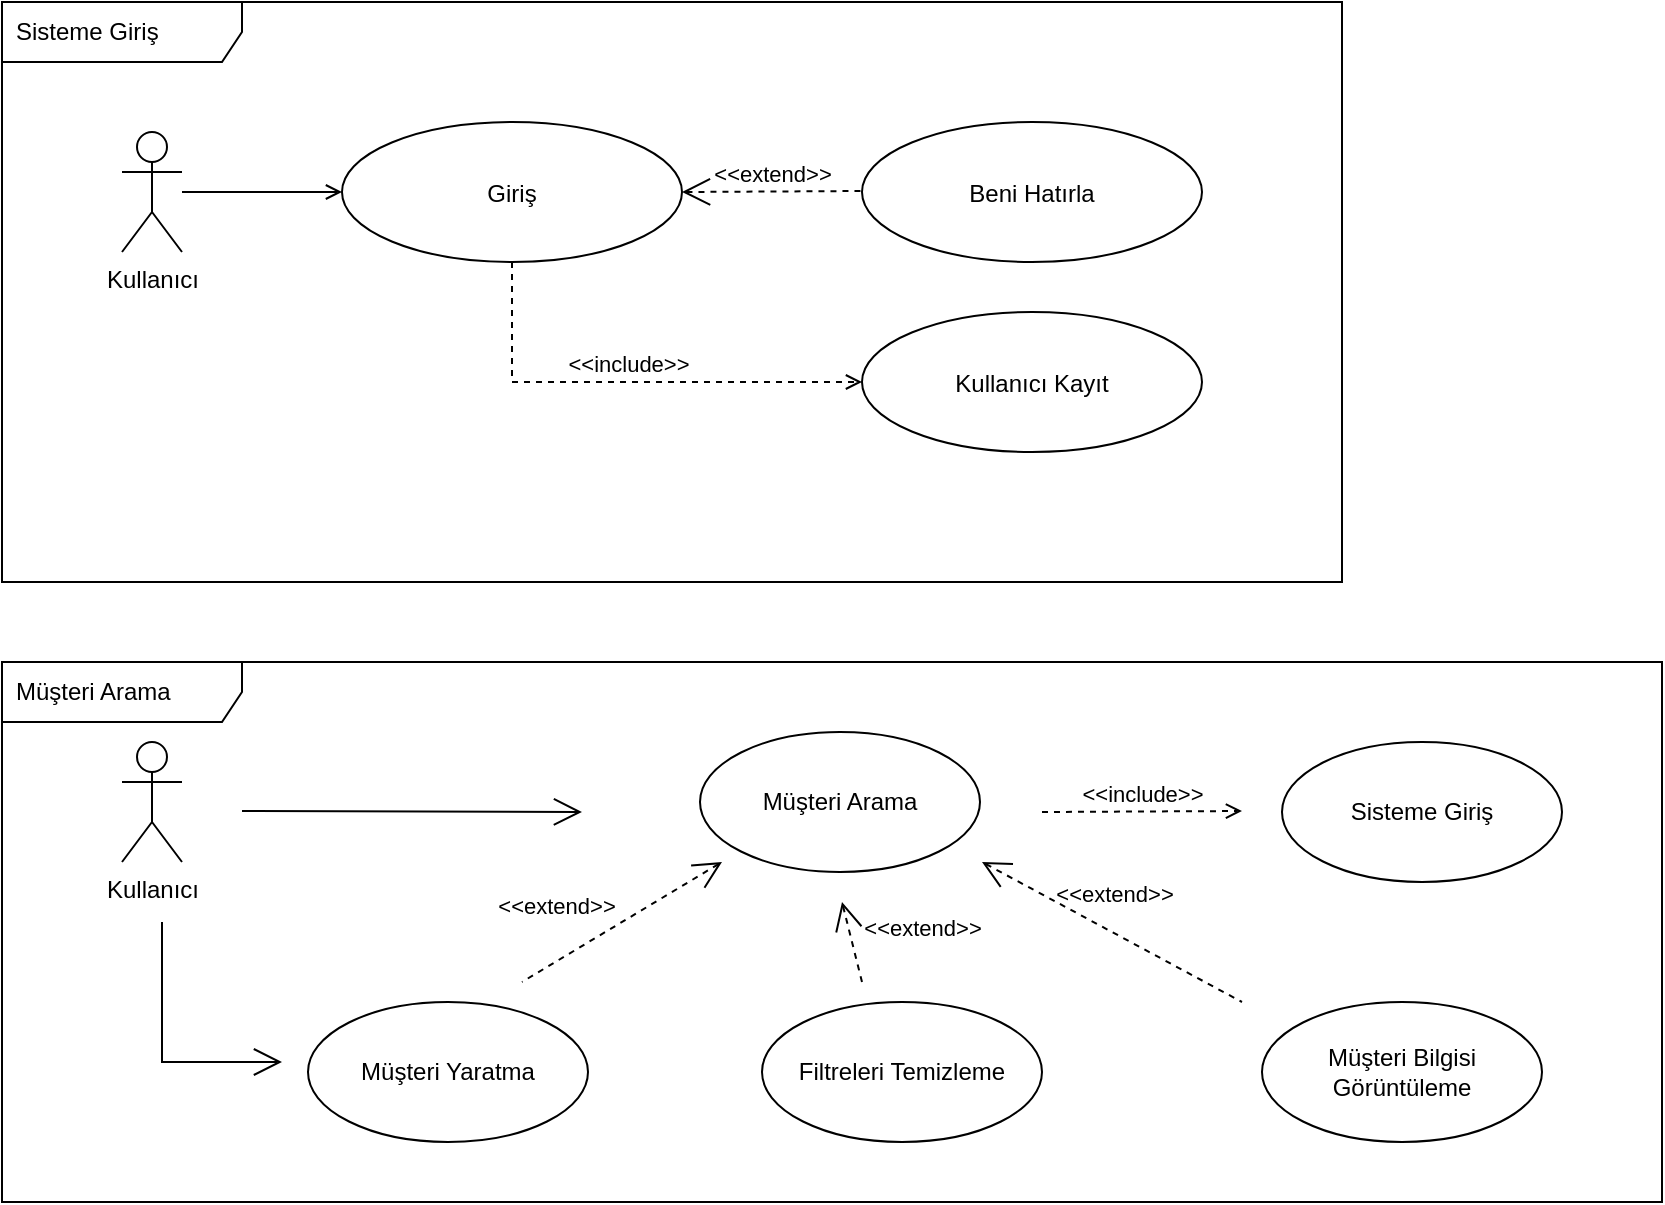 <mxfile version="20.7.2" type="github">
  <diagram id="ET5Hn8V05vsVDeW5QQIa" name="Page-1">
    <mxGraphModel dx="1434" dy="2907" grid="1" gridSize="10" guides="1" tooltips="1" connect="1" arrows="1" fold="1" page="1" pageScale="1" pageWidth="850" pageHeight="1100" math="0" shadow="0">
      <root>
        <mxCell id="0" />
        <mxCell id="1" parent="0" />
        <mxCell id="RHdUkswQdlGe0OStJKvr-1" value="Sisteme Giriş" style="shape=umlFrame;whiteSpace=wrap;html=1;width=120;height=30;boundedLbl=1;verticalAlign=middle;align=left;spacingLeft=5;" vertex="1" parent="1">
          <mxGeometry x="10" y="-2180" width="670" height="290" as="geometry" />
        </mxCell>
        <mxCell id="RHdUkswQdlGe0OStJKvr-2" style="edgeStyle=orthogonalEdgeStyle;rounded=0;orthogonalLoop=1;jettySize=auto;html=1;entryX=0;entryY=0.5;entryDx=0;entryDy=0;endArrow=open;endFill=0;" edge="1" parent="1" source="RHdUkswQdlGe0OStJKvr-3" target="RHdUkswQdlGe0OStJKvr-4">
          <mxGeometry relative="1" as="geometry" />
        </mxCell>
        <mxCell id="RHdUkswQdlGe0OStJKvr-3" value="Kullanıcı" style="shape=umlActor;verticalLabelPosition=bottom;verticalAlign=top;html=1;" vertex="1" parent="1">
          <mxGeometry x="70" y="-2115" width="30" height="60" as="geometry" />
        </mxCell>
        <mxCell id="RHdUkswQdlGe0OStJKvr-4" value="Giriş" style="ellipse;" vertex="1" parent="1">
          <mxGeometry x="180" y="-2120" width="170" height="70" as="geometry" />
        </mxCell>
        <mxCell id="RHdUkswQdlGe0OStJKvr-5" value="Beni Hatırla" style="ellipse;" vertex="1" parent="1">
          <mxGeometry x="440" y="-2120" width="170" height="70" as="geometry" />
        </mxCell>
        <mxCell id="RHdUkswQdlGe0OStJKvr-6" value="&amp;lt;&amp;lt;extend&amp;gt;&amp;gt;" style="edgeStyle=none;html=1;startArrow=open;endArrow=none;startSize=12;verticalAlign=bottom;dashed=1;labelBackgroundColor=none;rounded=0;" edge="1" parent="1">
          <mxGeometry width="160" relative="1" as="geometry">
            <mxPoint x="350" y="-2085" as="sourcePoint" />
            <mxPoint x="440" y="-2085.5" as="targetPoint" />
          </mxGeometry>
        </mxCell>
        <mxCell id="RHdUkswQdlGe0OStJKvr-7" value="Kullanıcı Kayıt" style="ellipse;" vertex="1" parent="1">
          <mxGeometry x="440" y="-2025" width="170" height="70" as="geometry" />
        </mxCell>
        <mxCell id="RHdUkswQdlGe0OStJKvr-8" value="&amp;lt;&amp;lt;include&amp;gt;&amp;gt;" style="html=1;verticalAlign=bottom;labelBackgroundColor=none;endArrow=open;endFill=0;dashed=1;rounded=0;entryX=0;entryY=0.5;entryDx=0;entryDy=0;exitX=0.5;exitY=1;exitDx=0;exitDy=0;" edge="1" parent="1" source="RHdUkswQdlGe0OStJKvr-4" target="RHdUkswQdlGe0OStJKvr-7">
          <mxGeometry width="160" relative="1" as="geometry">
            <mxPoint x="270" y="-1990.5" as="sourcePoint" />
            <mxPoint x="430" y="-1990.5" as="targetPoint" />
            <Array as="points">
              <mxPoint x="265" y="-1990" />
            </Array>
          </mxGeometry>
        </mxCell>
        <mxCell id="RHdUkswQdlGe0OStJKvr-9" value="Müşteri Arama" style="shape=umlFrame;whiteSpace=wrap;html=1;width=120;height=30;boundedLbl=1;verticalAlign=middle;align=left;spacingLeft=5;" vertex="1" parent="1">
          <mxGeometry x="10" y="-1850" width="830" height="270" as="geometry" />
        </mxCell>
        <mxCell id="RHdUkswQdlGe0OStJKvr-10" value="Kullanıcı" style="shape=umlActor;verticalLabelPosition=bottom;verticalAlign=top;html=1;" vertex="1" parent="1">
          <mxGeometry x="70" y="-1810" width="30" height="60" as="geometry" />
        </mxCell>
        <mxCell id="RHdUkswQdlGe0OStJKvr-11" value="Müşteri Arama" style="ellipse;whiteSpace=wrap;html=1;" vertex="1" parent="1">
          <mxGeometry x="359" y="-1815" width="140" height="70" as="geometry" />
        </mxCell>
        <mxCell id="RHdUkswQdlGe0OStJKvr-12" value="Müşteri Yaratma" style="ellipse;whiteSpace=wrap;html=1;" vertex="1" parent="1">
          <mxGeometry x="163" y="-1680" width="140" height="70" as="geometry" />
        </mxCell>
        <mxCell id="RHdUkswQdlGe0OStJKvr-13" value="" style="endArrow=open;endFill=1;endSize=12;html=1;rounded=0;" edge="1" parent="1">
          <mxGeometry width="160" relative="1" as="geometry">
            <mxPoint x="130" y="-1775.5" as="sourcePoint" />
            <mxPoint x="300" y="-1775" as="targetPoint" />
          </mxGeometry>
        </mxCell>
        <mxCell id="RHdUkswQdlGe0OStJKvr-14" value="&amp;lt;&amp;lt;extend&amp;gt;&amp;gt;" style="edgeStyle=none;html=1;startArrow=open;endArrow=none;startSize=12;verticalAlign=bottom;dashed=1;labelBackgroundColor=none;rounded=0;" edge="1" parent="1">
          <mxGeometry x="0.489" y="-16" width="160" relative="1" as="geometry">
            <mxPoint x="370" y="-1750" as="sourcePoint" />
            <mxPoint x="270" y="-1690" as="targetPoint" />
            <mxPoint as="offset" />
          </mxGeometry>
        </mxCell>
        <mxCell id="RHdUkswQdlGe0OStJKvr-15" value="Sisteme Giriş" style="ellipse;whiteSpace=wrap;html=1;" vertex="1" parent="1">
          <mxGeometry x="650" y="-1810" width="140" height="70" as="geometry" />
        </mxCell>
        <mxCell id="RHdUkswQdlGe0OStJKvr-16" value="&amp;lt;&amp;lt;include&amp;gt;&amp;gt;" style="html=1;verticalAlign=bottom;labelBackgroundColor=none;endArrow=open;endFill=0;dashed=1;rounded=0;" edge="1" parent="1">
          <mxGeometry width="160" relative="1" as="geometry">
            <mxPoint x="530" y="-1775" as="sourcePoint" />
            <mxPoint x="630" y="-1775.5" as="targetPoint" />
          </mxGeometry>
        </mxCell>
        <mxCell id="RHdUkswQdlGe0OStJKvr-17" value="Müşteri Bilgisi Görüntüleme" style="ellipse;whiteSpace=wrap;html=1;" vertex="1" parent="1">
          <mxGeometry x="640" y="-1680" width="140" height="70" as="geometry" />
        </mxCell>
        <mxCell id="RHdUkswQdlGe0OStJKvr-18" value="&amp;lt;&amp;lt;extend&amp;gt;&amp;gt;" style="edgeStyle=none;html=1;startArrow=open;endArrow=none;startSize=12;verticalAlign=bottom;dashed=1;labelBackgroundColor=none;rounded=0;" edge="1" parent="1">
          <mxGeometry x="-0.053" y="9" width="160" relative="1" as="geometry">
            <mxPoint x="500" y="-1750" as="sourcePoint" />
            <mxPoint x="630" y="-1680" as="targetPoint" />
            <mxPoint as="offset" />
          </mxGeometry>
        </mxCell>
        <mxCell id="RHdUkswQdlGe0OStJKvr-19" value="Filtreleri Temizleme" style="ellipse;whiteSpace=wrap;html=1;" vertex="1" parent="1">
          <mxGeometry x="390" y="-1680" width="140" height="70" as="geometry" />
        </mxCell>
        <mxCell id="RHdUkswQdlGe0OStJKvr-20" value="&amp;lt;&amp;lt;extend&amp;gt;&amp;gt;" style="edgeStyle=none;html=1;startArrow=open;endArrow=none;startSize=12;verticalAlign=bottom;dashed=1;labelBackgroundColor=none;rounded=0;" edge="1" parent="1">
          <mxGeometry x="0.51" y="33" width="160" relative="1" as="geometry">
            <mxPoint x="430" y="-1730" as="sourcePoint" />
            <mxPoint x="440" y="-1690" as="targetPoint" />
            <mxPoint as="offset" />
          </mxGeometry>
        </mxCell>
        <mxCell id="RHdUkswQdlGe0OStJKvr-21" value="" style="endArrow=open;endFill=1;endSize=12;html=1;rounded=0;" edge="1" parent="1">
          <mxGeometry width="160" relative="1" as="geometry">
            <mxPoint x="90" y="-1720" as="sourcePoint" />
            <mxPoint x="150" y="-1650" as="targetPoint" />
            <Array as="points">
              <mxPoint x="90" y="-1650" />
            </Array>
          </mxGeometry>
        </mxCell>
      </root>
    </mxGraphModel>
  </diagram>
</mxfile>
